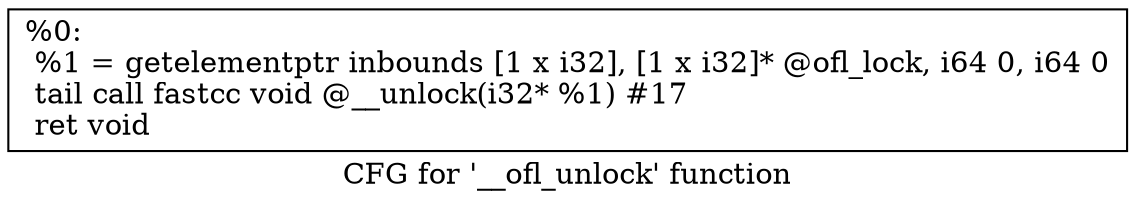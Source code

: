 digraph "CFG for '__ofl_unlock' function" {
	label="CFG for '__ofl_unlock' function";

	Node0x1064ae0 [shape=record,label="{%0:\l  %1 = getelementptr inbounds [1 x i32], [1 x i32]* @ofl_lock, i64 0, i64 0\l  tail call fastcc void @__unlock(i32* %1) #17\l  ret void\l}"];
}
